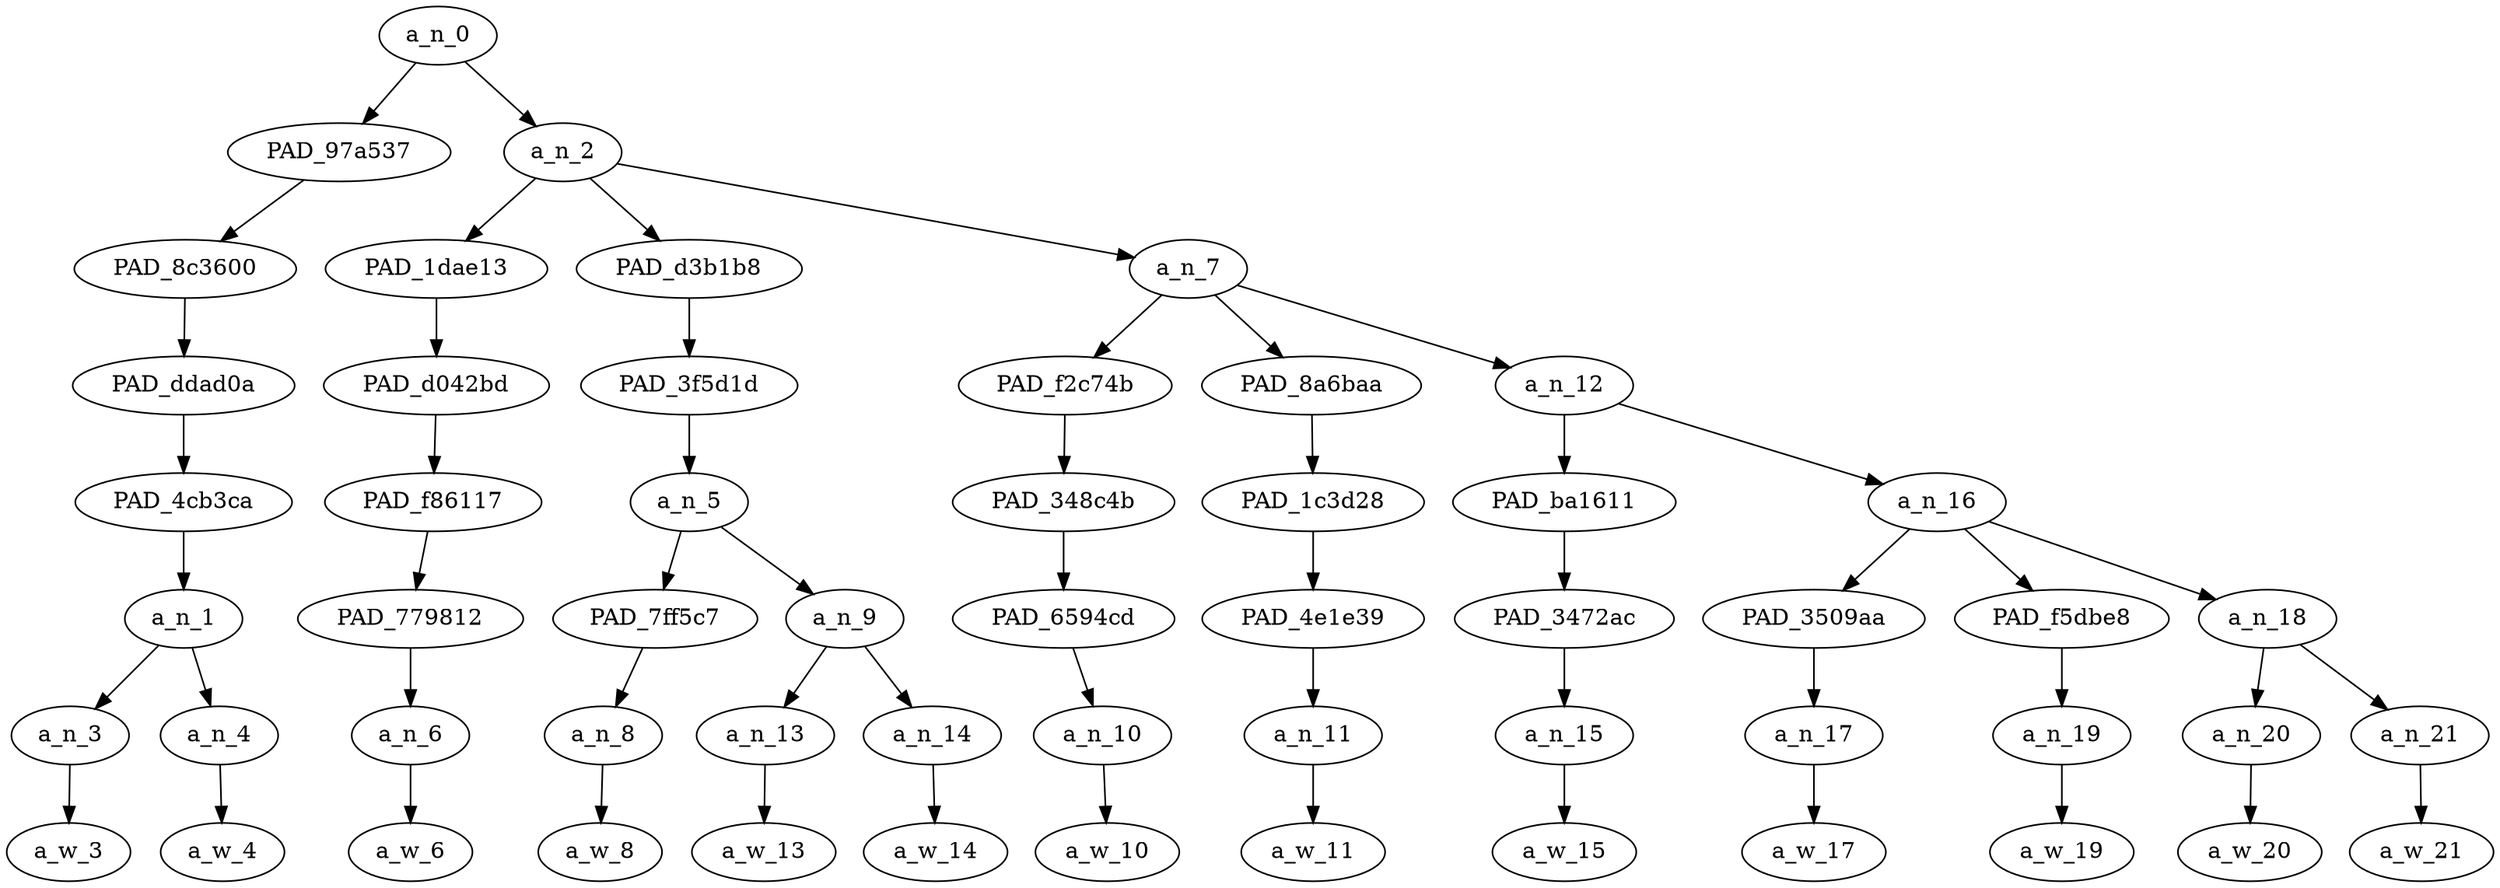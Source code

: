 strict digraph "" {
	a_n_0	[div_dir=1,
		index=0,
		level=7,
		pos="2.777777777777778,7!",
		text_span="[0, 1, 2, 3, 4, 5, 6, 7, 8, 9, 10, 11, 12]",
		value=1.00000002];
	PAD_97a537	[div_dir=1,
		index=0,
		level=6,
		pos="0.5,6!",
		text_span="[0, 1]",
		value=0.36916252];
	a_n_0 -> PAD_97a537;
	a_n_2	[div_dir=1,
		index=1,
		level=6,
		pos="5.055555555555556,6!",
		text_span="[2, 3, 4, 5, 6, 7, 8, 9, 10, 11, 12]",
		value=0.63041410];
	a_n_0 -> a_n_2;
	PAD_8c3600	[div_dir=1,
		index=0,
		level=5,
		pos="0.5,5!",
		text_span="[0, 1]",
		value=0.36916252];
	PAD_97a537 -> PAD_8c3600;
	PAD_ddad0a	[div_dir=1,
		index=0,
		level=4,
		pos="0.5,4!",
		text_span="[0, 1]",
		value=0.36916252];
	PAD_8c3600 -> PAD_ddad0a;
	PAD_4cb3ca	[div_dir=1,
		index=0,
		level=3,
		pos="0.5,3!",
		text_span="[0, 1]",
		value=0.36916252];
	PAD_ddad0a -> PAD_4cb3ca;
	a_n_1	[div_dir=1,
		index=0,
		level=2,
		pos="0.5,2!",
		text_span="[0, 1]",
		value=0.36916252];
	PAD_4cb3ca -> a_n_1;
	a_n_3	[div_dir=-1,
		index=0,
		level=1,
		pos="0.0,1!",
		text_span="[0]",
		value=0.08072719];
	a_n_1 -> a_n_3;
	a_n_4	[div_dir=1,
		index=1,
		level=1,
		pos="1.0,1!",
		text_span="[1]",
		value=0.28827362];
	a_n_1 -> a_n_4;
	a_w_3	[div_dir=0,
		index=0,
		level=0,
		pos="0,0!",
		text_span="[0]",
		value=a];
	a_n_3 -> a_w_3;
	a_w_4	[div_dir=0,
		index=1,
		level=0,
		pos="1,0!",
		text_span="[1]",
		value=nigga];
	a_n_4 -> a_w_4;
	PAD_1dae13	[div_dir=1,
		index=2,
		level=5,
		pos="5.0,5!",
		text_span="[5]",
		value=0.04079917];
	a_n_2 -> PAD_1dae13;
	PAD_d3b1b8	[div_dir=1,
		index=1,
		level=5,
		pos="2.75,5!",
		text_span="[2, 3, 4]",
		value=0.19082584];
	a_n_2 -> PAD_d3b1b8;
	a_n_7	[div_dir=1,
		index=3,
		level=5,
		pos="7.416666666666667,5!",
		text_span="[6, 7, 8, 9, 10, 11, 12]",
		value=0.39839690];
	a_n_2 -> a_n_7;
	PAD_d042bd	[div_dir=1,
		index=2,
		level=4,
		pos="5.0,4!",
		text_span="[5]",
		value=0.04079917];
	PAD_1dae13 -> PAD_d042bd;
	PAD_f86117	[div_dir=1,
		index=2,
		level=3,
		pos="5.0,3!",
		text_span="[5]",
		value=0.04079917];
	PAD_d042bd -> PAD_f86117;
	PAD_779812	[div_dir=1,
		index=3,
		level=2,
		pos="5.0,2!",
		text_span="[5]",
		value=0.04079917];
	PAD_f86117 -> PAD_779812;
	a_n_6	[div_dir=1,
		index=5,
		level=1,
		pos="5.0,1!",
		text_span="[5]",
		value=0.04079917];
	PAD_779812 -> a_n_6;
	a_w_6	[div_dir=0,
		index=5,
		level=0,
		pos="5,0!",
		text_span="[5]",
		value=and];
	a_n_6 -> a_w_6;
	PAD_3f5d1d	[div_dir=1,
		index=1,
		level=4,
		pos="2.75,4!",
		text_span="[2, 3, 4]",
		value=0.19082584];
	PAD_d3b1b8 -> PAD_3f5d1d;
	a_n_5	[div_dir=1,
		index=1,
		level=3,
		pos="2.75,3!",
		text_span="[2, 3, 4]",
		value=0.19082584];
	PAD_3f5d1d -> a_n_5;
	PAD_7ff5c7	[div_dir=1,
		index=1,
		level=2,
		pos="2.0,2!",
		text_span="[2]",
		value=0.06408989];
	a_n_5 -> PAD_7ff5c7;
	a_n_9	[div_dir=1,
		index=2,
		level=2,
		pos="3.5,2!",
		text_span="[3, 4]",
		value=0.12642911];
	a_n_5 -> a_n_9;
	a_n_8	[div_dir=1,
		index=2,
		level=1,
		pos="2.0,1!",
		text_span="[2]",
		value=0.06408989];
	PAD_7ff5c7 -> a_n_8;
	a_w_8	[div_dir=0,
		index=2,
		level=0,
		pos="2,0!",
		text_span="[2]",
		value=got];
	a_n_8 -> a_w_8;
	a_n_13	[div_dir=1,
		index=3,
		level=1,
		pos="3.0,1!",
		text_span="[3]",
		value=0.05408040];
	a_n_9 -> a_n_13;
	a_n_14	[div_dir=1,
		index=4,
		level=1,
		pos="4.0,1!",
		text_span="[4]",
		value=0.07209839];
	a_n_9 -> a_n_14;
	a_w_13	[div_dir=0,
		index=3,
		level=0,
		pos="3,0!",
		text_span="[3]",
		value=super];
	a_n_13 -> a_w_13;
	a_w_14	[div_dir=0,
		index=4,
		level=0,
		pos="4,0!",
		text_span="[4]",
		value=drunk];
	a_n_14 -> a_w_14;
	PAD_f2c74b	[div_dir=1,
		index=3,
		level=4,
		pos="6.0,4!",
		text_span="[6]",
		value=0.04995793];
	a_n_7 -> PAD_f2c74b;
	PAD_8a6baa	[div_dir=1,
		index=4,
		level=4,
		pos="7.0,4!",
		text_span="[7]",
		value=0.04468225];
	a_n_7 -> PAD_8a6baa;
	a_n_12	[div_dir=1,
		index=5,
		level=4,
		pos="9.25,4!",
		text_span="[8, 9, 10, 11, 12]",
		value=0.30359075];
	a_n_7 -> a_n_12;
	PAD_348c4b	[div_dir=1,
		index=3,
		level=3,
		pos="6.0,3!",
		text_span="[6]",
		value=0.04995793];
	PAD_f2c74b -> PAD_348c4b;
	PAD_6594cd	[div_dir=1,
		index=4,
		level=2,
		pos="6.0,2!",
		text_span="[6]",
		value=0.04995793];
	PAD_348c4b -> PAD_6594cd;
	a_n_10	[div_dir=1,
		index=6,
		level=1,
		pos="6.0,1!",
		text_span="[6]",
		value=0.04995793];
	PAD_6594cd -> a_n_10;
	a_w_10	[div_dir=0,
		index=6,
		level=0,
		pos="6,0!",
		text_span="[6]",
		value=walked];
	a_n_10 -> a_w_10;
	PAD_1c3d28	[div_dir=1,
		index=4,
		level=3,
		pos="7.0,3!",
		text_span="[7]",
		value=0.04468225];
	PAD_8a6baa -> PAD_1c3d28;
	PAD_4e1e39	[div_dir=1,
		index=5,
		level=2,
		pos="7.0,2!",
		text_span="[7]",
		value=0.04468225];
	PAD_1c3d28 -> PAD_4e1e39;
	a_n_11	[div_dir=1,
		index=7,
		level=1,
		pos="7.0,1!",
		text_span="[7]",
		value=0.04468225];
	PAD_4e1e39 -> a_n_11;
	a_w_11	[div_dir=0,
		index=7,
		level=0,
		pos="7,0!",
		text_span="[7]",
		value=home];
	a_n_11 -> a_w_11;
	PAD_ba1611	[div_dir=1,
		index=5,
		level=3,
		pos="8.0,3!",
		text_span="[8]",
		value=0.03489110];
	a_n_12 -> PAD_ba1611;
	a_n_16	[div_dir=1,
		index=6,
		level=3,
		pos="10.5,3!",
		text_span="[9, 10, 11, 12]",
		value=0.26861283];
	a_n_12 -> a_n_16;
	PAD_3472ac	[div_dir=1,
		index=6,
		level=2,
		pos="8.0,2!",
		text_span="[8]",
		value=0.03489110];
	PAD_ba1611 -> PAD_3472ac;
	a_n_15	[div_dir=1,
		index=8,
		level=1,
		pos="8.0,1!",
		text_span="[8]",
		value=0.03489110];
	PAD_3472ac -> a_n_15;
	a_w_15	[div_dir=0,
		index=8,
		level=0,
		pos="8,0!",
		text_span="[8]",
		value=not];
	a_n_15 -> a_w_15;
	PAD_3509aa	[div_dir=1,
		index=7,
		level=2,
		pos="9.0,2!",
		text_span="[9]",
		value=0.08171863];
	a_n_16 -> PAD_3509aa;
	PAD_f5dbe8	[div_dir=1,
		index=9,
		level=2,
		pos="12.0,2!",
		text_span="[12]",
		value=0.08902461];
	a_n_16 -> PAD_f5dbe8;
	a_n_18	[div_dir=-1,
		index=8,
		level=2,
		pos="10.5,2!",
		text_span="[10, 11]",
		value=0.09780785];
	a_n_16 -> a_n_18;
	a_n_17	[div_dir=1,
		index=9,
		level=1,
		pos="9.0,1!",
		text_span="[9]",
		value=0.08171863];
	PAD_3509aa -> a_n_17;
	a_w_17	[div_dir=0,
		index=9,
		level=0,
		pos="9,0!",
		text_span="[9]",
		value=drinkin];
	a_n_17 -> a_w_17;
	a_n_19	[div_dir=1,
		index=12,
		level=1,
		pos="12.0,1!",
		text_span="[12]",
		value=0.08902461];
	PAD_f5dbe8 -> a_n_19;
	a_w_19	[div_dir=0,
		index=12,
		level=0,
		pos="12,0!",
		text_span="[12]",
		value=lol];
	a_n_19 -> a_w_19;
	a_n_20	[div_dir=-1,
		index=10,
		level=1,
		pos="10.0,1!",
		text_span="[10]",
		value=0.04703370];
	a_n_18 -> a_n_20;
	a_n_21	[div_dir=1,
		index=11,
		level=1,
		pos="11.0,1!",
		text_span="[11]",
		value=0.05072360];
	a_n_18 -> a_n_21;
	a_w_20	[div_dir=0,
		index=10,
		level=0,
		pos="10,0!",
		text_span="[10]",
		value=till];
	a_n_20 -> a_w_20;
	a_w_21	[div_dir=0,
		index=11,
		level=0,
		pos="11,0!",
		text_span="[11]",
		value=vegas];
	a_n_21 -> a_w_21;
}
